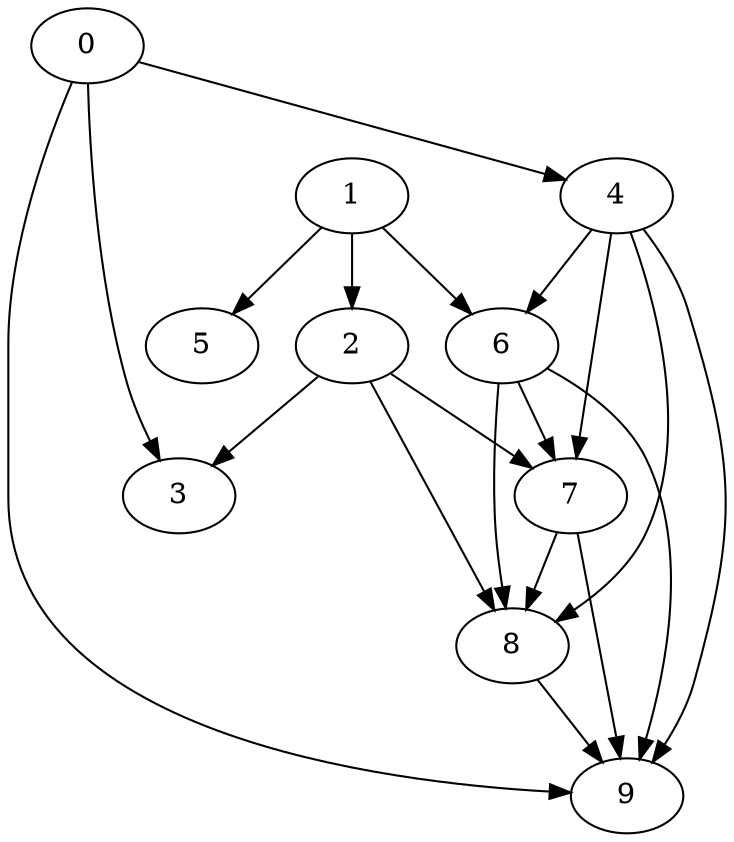 digraph "Random_Nodes_10_Density_1.90_CCR_10.00_WeightType_Random" {
	0	[Weight=6,Start=0,Processor=1];
	4	[Weight=3,Start=16,Processor=1];
	7	[Weight=3,Start=27,Processor=1];
	8	[Weight=8,Start=30,Processor=1];
	3	[Weight=10,Start=40,Processor=2];
	2	[Weight=5,Start=11,Processor=1];
	9	[Weight=8,Start=38,Processor=1];
	1	[Weight=5,Start=6,Processor=1];
	6	[Weight=8,Start=19,Processor=1];
	5	[Weight=7,Start=30,Processor=2];
	0 -> 4	[Weight=24];
	0 -> 3	[Weight=34];
	0 -> 9	[Weight=44];
	4 -> 6	[Weight=10];
	4 -> 7	[Weight=48];
	4 -> 8	[Weight=48];
	4 -> 9	[Weight=39];
	7 -> 8	[Weight=15];
	7 -> 9	[Weight=34];
	8 -> 9	[Weight=39];
	2 -> 3	[Weight=10];
	2 -> 7	[Weight=48];
	2 -> 8	[Weight=48];
	1 -> 6	[Weight=39];
	1 -> 2	[Weight=48];
	1 -> 5	[Weight=19];
	6 -> 8	[Weight=39];
	6 -> 9	[Weight=29];
	6 -> 7	[Weight=15];
}